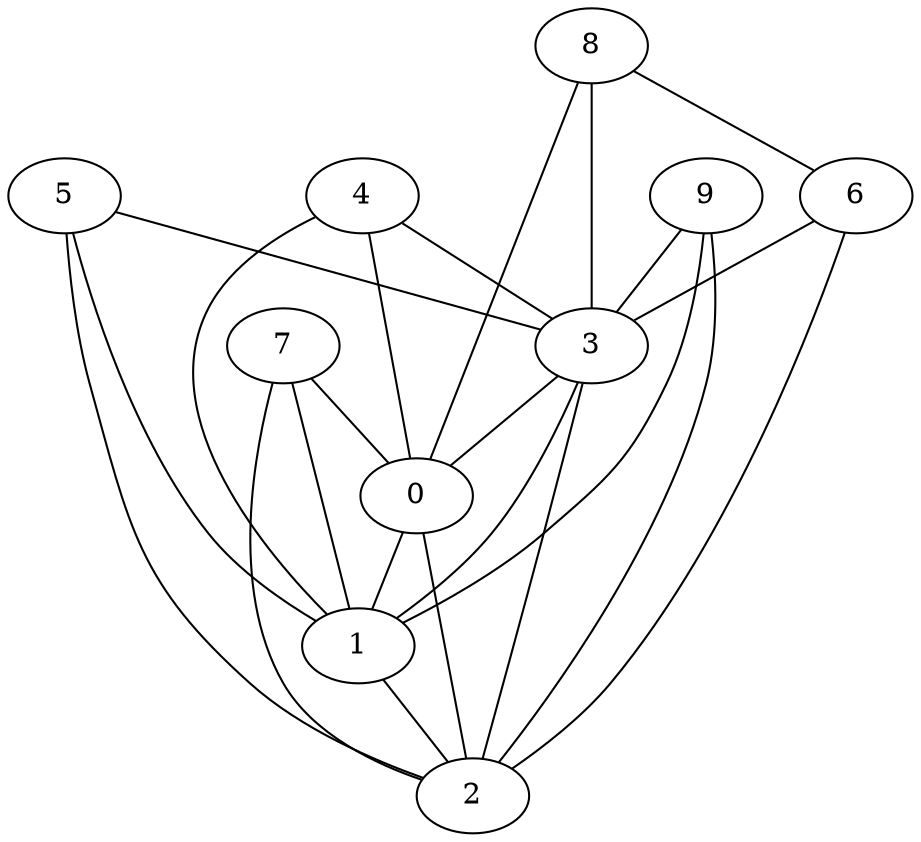 graph {
    0 [ label = "0" ]
    1 [ label = "1" ]
    2 [ label = "2" ]
    3 [ label = "3" ]
    4 [ label = "4" ]
    5 [ label = "5" ]
    6 [ label = "6" ]
    7 [ label = "7" ]
    8 [ label = "8" ]
    9 [ label = "9" ]
    0 -- 1 [ ]
    0 -- 2 [ ]
    1 -- 2 [ ]
    3 -- 0 [ ]
    3 -- 1 [ ]
    3 -- 2 [ ]
    4 -- 0 [ ]
    4 -- 1 [ ]
    4 -- 3 [ ]
    5 -- 1 [ ]
    5 -- 2 [ ]
    5 -- 3 [ ]
    9 -- 3 [ ]
    6 -- 2 [ ]
    6 -- 3 [ ]
    7 -- 0 [ ]
    7 -- 1 [ ]
    7 -- 2 [ ]
    8 -- 0 [ ]
    8 -- 3 [ ]
    8 -- 6 [ ]
    9 -- 1 [ ]
    9 -- 2 [ ]
}
